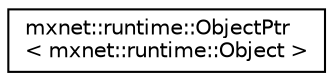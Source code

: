 digraph "Graphical Class Hierarchy"
{
 // LATEX_PDF_SIZE
  edge [fontname="Helvetica",fontsize="10",labelfontname="Helvetica",labelfontsize="10"];
  node [fontname="Helvetica",fontsize="10",shape=record];
  rankdir="LR";
  Node0 [label="mxnet::runtime::ObjectPtr\l\< mxnet::runtime::Object \>",height=0.2,width=0.4,color="black", fillcolor="white", style="filled",URL="$classmxnet_1_1runtime_1_1ObjectPtr.html",tooltip=" "];
}
